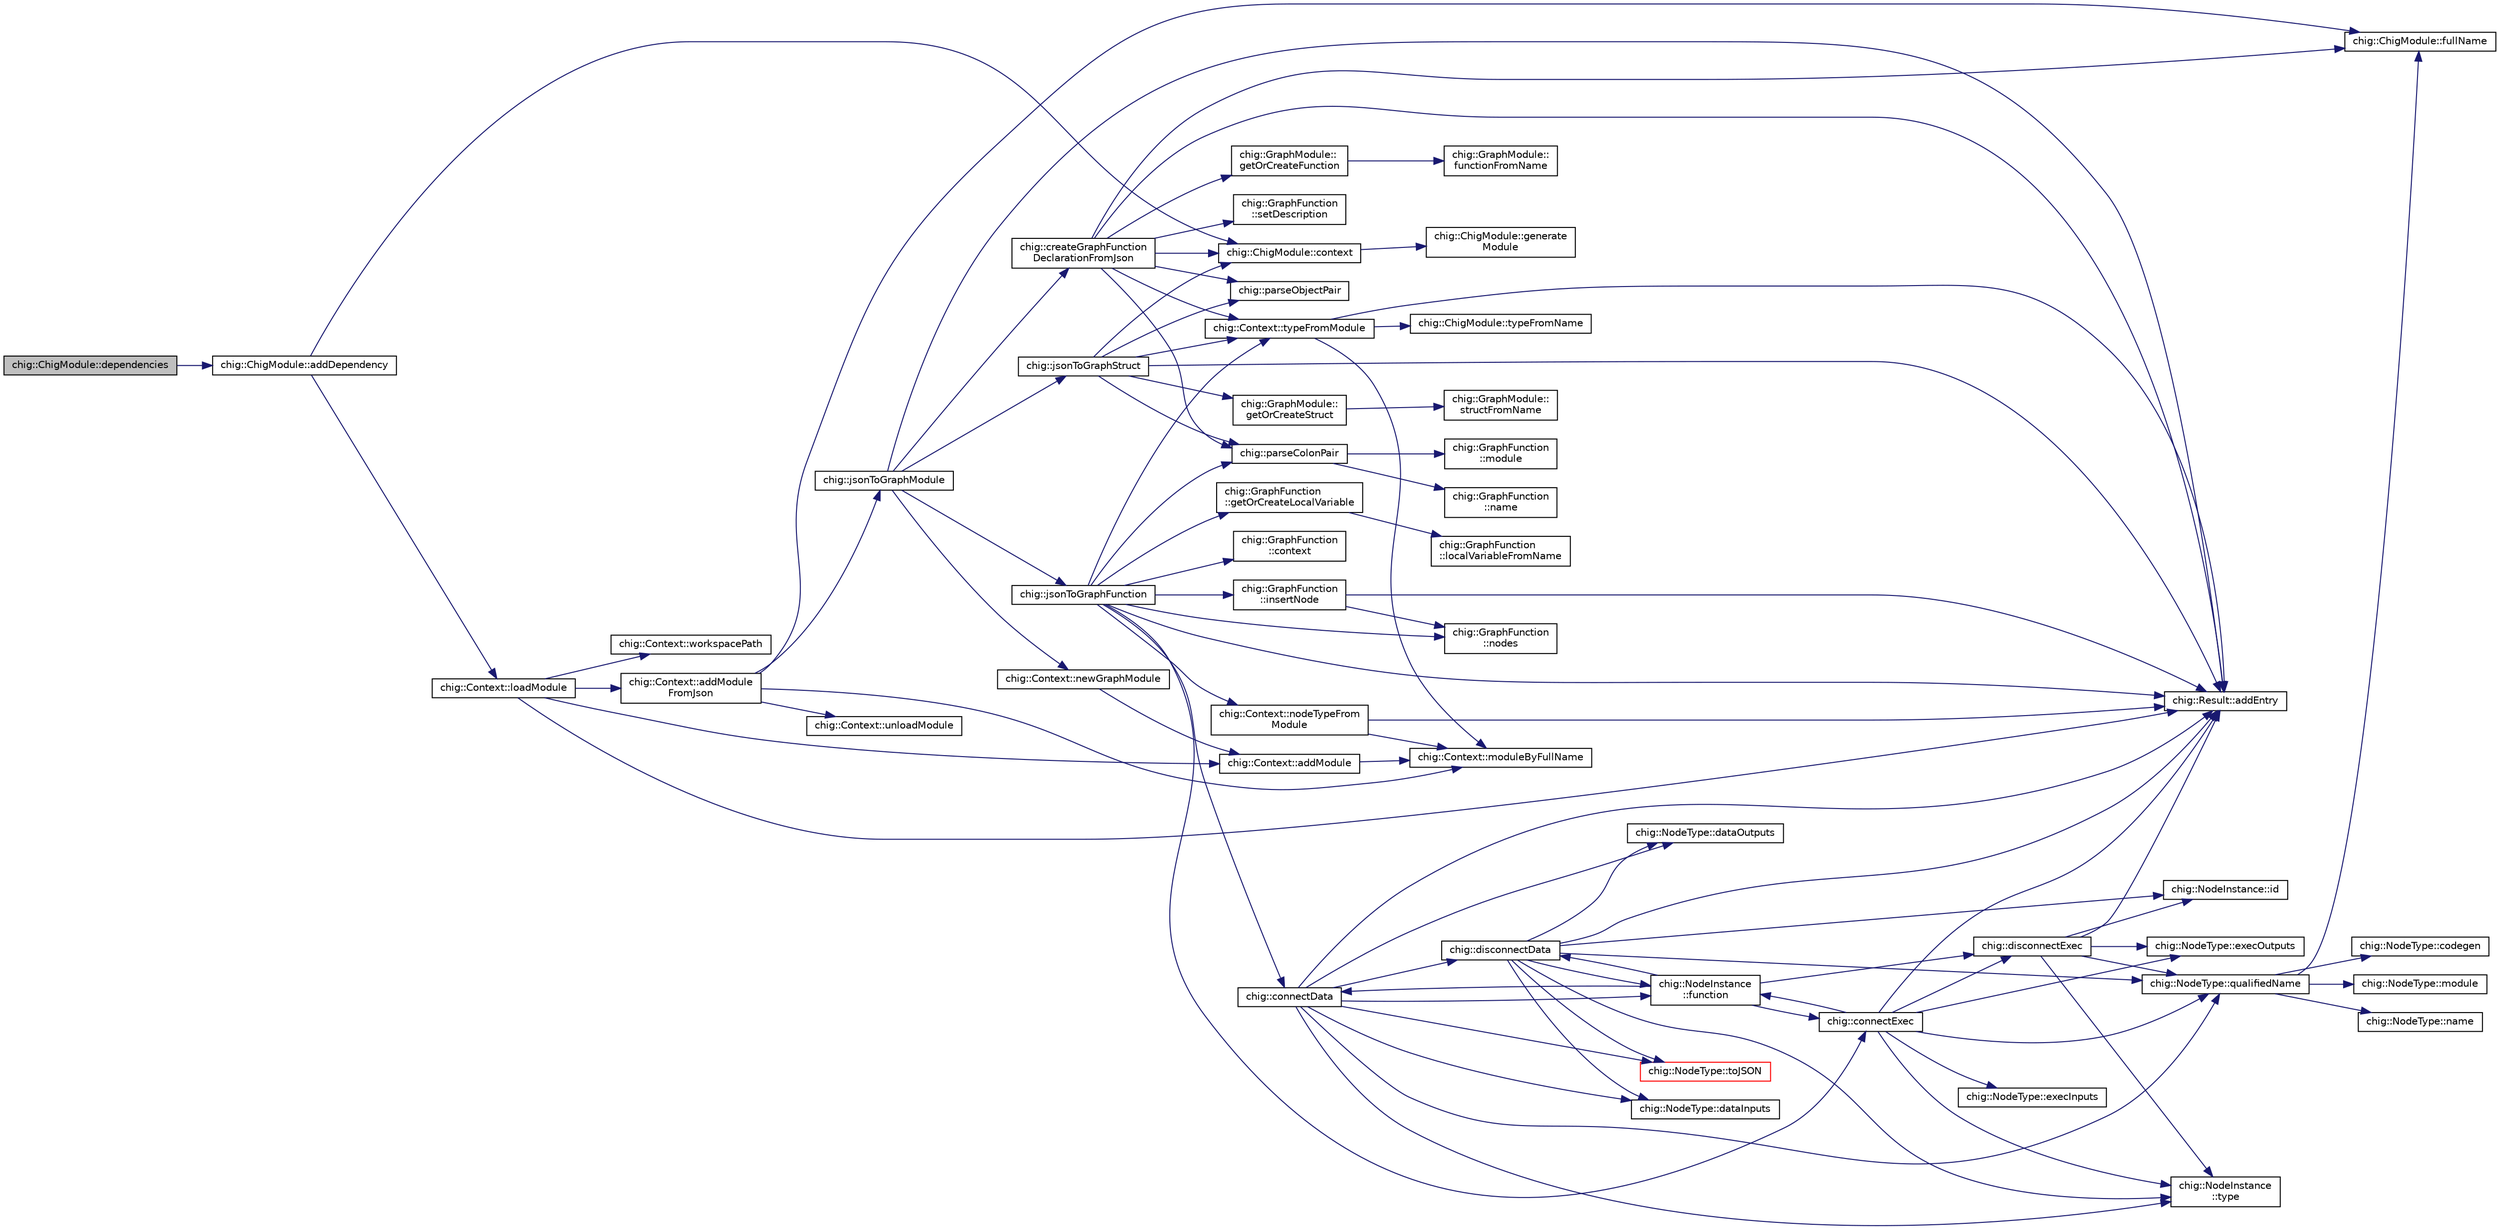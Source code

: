 digraph "chig::ChigModule::dependencies"
{
 // INTERACTIVE_SVG=YES
  edge [fontname="Helvetica",fontsize="10",labelfontname="Helvetica",labelfontsize="10"];
  node [fontname="Helvetica",fontsize="10",shape=record];
  rankdir="LR";
  Node79 [label="chig::ChigModule::dependencies",height=0.2,width=0.4,color="black", fillcolor="grey75", style="filled", fontcolor="black"];
  Node79 -> Node80 [color="midnightblue",fontsize="10",style="solid",fontname="Helvetica"];
  Node80 [label="chig::ChigModule::addDependency",height=0.2,width=0.4,color="black", fillcolor="white", style="filled",URL="$structchig_1_1ChigModule.html#ad5feee65f261f3777edddd027eb89400",tooltip="Add a dependency to the module Loads the module from context() if it isn&#39;t already loaded..."];
  Node80 -> Node81 [color="midnightblue",fontsize="10",style="solid",fontname="Helvetica"];
  Node81 [label="chig::ChigModule::context",height=0.2,width=0.4,color="black", fillcolor="white", style="filled",URL="$structchig_1_1ChigModule.html#aad81aae17452ddc5fc43809924236385",tooltip="Get the Context that this module belongs to. "];
  Node81 -> Node82 [color="midnightblue",fontsize="10",style="solid",fontname="Helvetica"];
  Node82 [label="chig::ChigModule::generate\lModule",height=0.2,width=0.4,color="black", fillcolor="white", style="filled",URL="$structchig_1_1ChigModule.html#a7864ea1e3388965d05103768757962a4",tooltip="Generate a llvm::Module from the module. "];
  Node80 -> Node83 [color="midnightblue",fontsize="10",style="solid",fontname="Helvetica"];
  Node83 [label="chig::Context::loadModule",height=0.2,width=0.4,color="black", fillcolor="white", style="filled",URL="$structchig_1_1Context.html#a75ab64b58e168998761ed6ebd5e493b2",tooltip="Load a module from disk. "];
  Node83 -> Node84 [color="midnightblue",fontsize="10",style="solid",fontname="Helvetica"];
  Node84 [label="chig::Result::addEntry",height=0.2,width=0.4,color="black", fillcolor="white", style="filled",URL="$structchig_1_1Result.html#aabb30a56760c3a817518912d9eabb491",tooltip="Add a entry to the result, either a warning or an error. "];
  Node83 -> Node85 [color="midnightblue",fontsize="10",style="solid",fontname="Helvetica"];
  Node85 [label="chig::Context::addModule",height=0.2,width=0.4,color="black", fillcolor="white", style="filled",URL="$structchig_1_1Context.html#aa6216fb103dda5088af5ef8ba6f65817",tooltip="Adds a custom module to the Context This usually doesn&#39;t get called, use the gsl::string_span<> overl..."];
  Node85 -> Node86 [color="midnightblue",fontsize="10",style="solid",fontname="Helvetica"];
  Node86 [label="chig::Context::moduleByFullName",height=0.2,width=0.4,color="black", fillcolor="white", style="filled",URL="$structchig_1_1Context.html#ae9794348cb6c594497574b13852d6fd1",tooltip="Gets the module by the full name. "];
  Node83 -> Node87 [color="midnightblue",fontsize="10",style="solid",fontname="Helvetica"];
  Node87 [label="chig::Context::addModule\lFromJson",height=0.2,width=0.4,color="black", fillcolor="white", style="filled",URL="$structchig_1_1Context.html#a077f8ef8c0dd541ec2e2d64bcd8f9fc0",tooltip="Load a module from JSON – avoid this use the string overload. "];
  Node87 -> Node88 [color="midnightblue",fontsize="10",style="solid",fontname="Helvetica"];
  Node88 [label="chig::ChigModule::fullName",height=0.2,width=0.4,color="black", fillcolor="white", style="filled",URL="$structchig_1_1ChigModule.html#ad730121a133fbc474fcb71d49f31f7b3",tooltip="Get the full name of the module. "];
  Node87 -> Node89 [color="midnightblue",fontsize="10",style="solid",fontname="Helvetica"];
  Node89 [label="chig::jsonToGraphModule",height=0.2,width=0.4,color="black", fillcolor="white", style="filled",URL="$namespacechig.html#a3b1bc50c9d7b3cdb17ffcb3ad602f7ab",tooltip="Load a GraphModule from json. "];
  Node89 -> Node84 [color="midnightblue",fontsize="10",style="solid",fontname="Helvetica"];
  Node89 -> Node90 [color="midnightblue",fontsize="10",style="solid",fontname="Helvetica"];
  Node90 [label="chig::createGraphFunction\lDeclarationFromJson",height=0.2,width=0.4,color="black", fillcolor="white", style="filled",URL="$namespacechig.html#a860a6f4d8180f1fb71729896291891b7",tooltip="Create a forward declaration of a function in a module with an empty graph. "];
  Node90 -> Node84 [color="midnightblue",fontsize="10",style="solid",fontname="Helvetica"];
  Node90 -> Node81 [color="midnightblue",fontsize="10",style="solid",fontname="Helvetica"];
  Node90 -> Node88 [color="midnightblue",fontsize="10",style="solid",fontname="Helvetica"];
  Node90 -> Node91 [color="midnightblue",fontsize="10",style="solid",fontname="Helvetica"];
  Node91 [label="chig::GraphModule::\lgetOrCreateFunction",height=0.2,width=0.4,color="black", fillcolor="white", style="filled",URL="$structchig_1_1GraphModule.html#a628d997f3978987e06a1fc05f86aab36",tooltip="Create a new function if it does&#39;t already exist. "];
  Node91 -> Node92 [color="midnightblue",fontsize="10",style="solid",fontname="Helvetica"];
  Node92 [label="chig::GraphModule::\lfunctionFromName",height=0.2,width=0.4,color="black", fillcolor="white", style="filled",URL="$structchig_1_1GraphModule.html#acf2cd8568f77bb56185e87e8ccb5889c",tooltip="Get a function from the name. "];
  Node90 -> Node93 [color="midnightblue",fontsize="10",style="solid",fontname="Helvetica"];
  Node93 [label="chig::parseColonPair",height=0.2,width=0.4,color="black", fillcolor="white", style="filled",URL="$namespacechig.html#afcb097e8f99cd26ed33dd582f0d952f0",tooltip="Parse a colonated pair Example: lang:i32 would turn into {lang, i32}. "];
  Node93 -> Node94 [color="midnightblue",fontsize="10",style="solid",fontname="Helvetica"];
  Node94 [label="chig::GraphFunction\l::module",height=0.2,width=0.4,color="black", fillcolor="white", style="filled",URL="$structchig_1_1GraphFunction.html#a2eddb58def91a9e0fce7212db3834827",tooltip="Get the GraphModule that contains this GraphFunction. "];
  Node93 -> Node95 [color="midnightblue",fontsize="10",style="solid",fontname="Helvetica"];
  Node95 [label="chig::GraphFunction\l::name",height=0.2,width=0.4,color="black", fillcolor="white", style="filled",URL="$structchig_1_1GraphFunction.html#a3291c0b882b4f73e5d60af4ca75b1a37",tooltip="Get the name of the function. "];
  Node90 -> Node96 [color="midnightblue",fontsize="10",style="solid",fontname="Helvetica"];
  Node96 [label="chig::parseObjectPair",height=0.2,width=0.4,color="black", fillcolor="white", style="filled",URL="$namespacechig.html#a6326319f539f0f122c9784079c859bd3",tooltip="Parse something that looks like: {\"hello\": \"there\"} into {\"hello\", \"there\"}. "];
  Node90 -> Node97 [color="midnightblue",fontsize="10",style="solid",fontname="Helvetica"];
  Node97 [label="chig::GraphFunction\l::setDescription",height=0.2,width=0.4,color="black", fillcolor="white", style="filled",URL="$structchig_1_1GraphFunction.html#af4c4bb89b9458debff0efc8f9693d996",tooltip="Set the description of the function. "];
  Node90 -> Node98 [color="midnightblue",fontsize="10",style="solid",fontname="Helvetica"];
  Node98 [label="chig::Context::typeFromModule",height=0.2,width=0.4,color="black", fillcolor="white", style="filled",URL="$structchig_1_1Context.html#a0a1a3f31844162754866d7d0e877e176",tooltip="Gets a DataType from a module. "];
  Node98 -> Node84 [color="midnightblue",fontsize="10",style="solid",fontname="Helvetica"];
  Node98 -> Node86 [color="midnightblue",fontsize="10",style="solid",fontname="Helvetica"];
  Node98 -> Node99 [color="midnightblue",fontsize="10",style="solid",fontname="Helvetica"];
  Node99 [label="chig::ChigModule::typeFromName",height=0.2,width=0.4,color="black", fillcolor="white", style="filled",URL="$structchig_1_1ChigModule.html#a7bb138db48ea320a09312ffd1af0999a",tooltip="Get a DataType from the name. "];
  Node89 -> Node100 [color="midnightblue",fontsize="10",style="solid",fontname="Helvetica"];
  Node100 [label="chig::jsonToGraphFunction",height=0.2,width=0.4,color="black", fillcolor="white", style="filled",URL="$namespacechig.html#a62056798e67720d435705b99f7e16cd0",tooltip="Load a GraphFunction–must already exist (use createGraphFunctionDeclarationFromJson) ..."];
  Node100 -> Node84 [color="midnightblue",fontsize="10",style="solid",fontname="Helvetica"];
  Node100 -> Node101 [color="midnightblue",fontsize="10",style="solid",fontname="Helvetica"];
  Node101 [label="chig::connectData",height=0.2,width=0.4,color="black", fillcolor="white", style="filled",URL="$namespacechig.html#ad3c2fc880f6843f9a8a0f5ee0d62249d",tooltip="Connects two nodes&#39; data connections. "];
  Node101 -> Node84 [color="midnightblue",fontsize="10",style="solid",fontname="Helvetica"];
  Node101 -> Node102 [color="midnightblue",fontsize="10",style="solid",fontname="Helvetica"];
  Node102 [label="chig::NodeType::dataInputs",height=0.2,width=0.4,color="black", fillcolor="white", style="filled",URL="$structchig_1_1NodeType.html#ae03c2c70c06ea281a87b1b40c0514064",tooltip="Get the data inputs for the node. "];
  Node101 -> Node103 [color="midnightblue",fontsize="10",style="solid",fontname="Helvetica"];
  Node103 [label="chig::NodeType::dataOutputs",height=0.2,width=0.4,color="black", fillcolor="white", style="filled",URL="$structchig_1_1NodeType.html#aed44920726e20a4403f3d43f88cadb54",tooltip="Get the data outputs for the node. "];
  Node101 -> Node104 [color="midnightblue",fontsize="10",style="solid",fontname="Helvetica"];
  Node104 [label="chig::disconnectData",height=0.2,width=0.4,color="black", fillcolor="white", style="filled",URL="$namespacechig.html#a26aa6586df79345493de9fc130291c18",tooltip="Disconnect a data connection. "];
  Node104 -> Node84 [color="midnightblue",fontsize="10",style="solid",fontname="Helvetica"];
  Node104 -> Node102 [color="midnightblue",fontsize="10",style="solid",fontname="Helvetica"];
  Node104 -> Node103 [color="midnightblue",fontsize="10",style="solid",fontname="Helvetica"];
  Node104 -> Node105 [color="midnightblue",fontsize="10",style="solid",fontname="Helvetica"];
  Node105 [label="chig::NodeInstance\l::function",height=0.2,width=0.4,color="black", fillcolor="white", style="filled",URL="$structchig_1_1NodeInstance.html#ac06ee5988ee5f130088fee83a550f4d2",tooltip="Get the containing GraphFunction. "];
  Node105 -> Node101 [color="midnightblue",fontsize="10",style="solid",fontname="Helvetica"];
  Node105 -> Node106 [color="midnightblue",fontsize="10",style="solid",fontname="Helvetica"];
  Node106 [label="chig::connectExec",height=0.2,width=0.4,color="black", fillcolor="white", style="filled",URL="$namespacechig.html#a8a2e0029b591b2c20b39d570753f123f",tooltip="Connects two nodes&#39; exec connections. "];
  Node106 -> Node84 [color="midnightblue",fontsize="10",style="solid",fontname="Helvetica"];
  Node106 -> Node107 [color="midnightblue",fontsize="10",style="solid",fontname="Helvetica"];
  Node107 [label="chig::disconnectExec",height=0.2,width=0.4,color="black", fillcolor="white", style="filled",URL="$namespacechig.html#ad24a330508033631ef29b2f6e5cf6210",tooltip="Disconnect a exec connection. "];
  Node107 -> Node84 [color="midnightblue",fontsize="10",style="solid",fontname="Helvetica"];
  Node107 -> Node108 [color="midnightblue",fontsize="10",style="solid",fontname="Helvetica"];
  Node108 [label="chig::NodeType::execOutputs",height=0.2,width=0.4,color="black", fillcolor="white", style="filled",URL="$structchig_1_1NodeType.html#afc4ee5b526c87f79a4b4e2a902e209a8",tooltip="Get the execution outputs for the node. "];
  Node107 -> Node109 [color="midnightblue",fontsize="10",style="solid",fontname="Helvetica"];
  Node109 [label="chig::NodeInstance::id",height=0.2,width=0.4,color="black", fillcolor="white", style="filled",URL="$structchig_1_1NodeInstance.html#a0560b8b35612fc845d6464866c425c71",tooltip="Get the ID of the instance, unique to the graph. "];
  Node107 -> Node110 [color="midnightblue",fontsize="10",style="solid",fontname="Helvetica"];
  Node110 [label="chig::NodeType::qualifiedName",height=0.2,width=0.4,color="black", fillcolor="white", style="filled",URL="$structchig_1_1NodeType.html#aec01c9c30813ec9f0e15dda0f7ae34f3",tooltip="Get the qualified name of the node type, like module.name():name() "];
  Node110 -> Node111 [color="midnightblue",fontsize="10",style="solid",fontname="Helvetica"];
  Node111 [label="chig::NodeType::module",height=0.2,width=0.4,color="black", fillcolor="white", style="filled",URL="$structchig_1_1NodeType.html#ad18d6f37b20e92bcd580bcf7c7504e64",tooltip="Get the ChigModule this NodeType belongs to. "];
  Node110 -> Node88 [color="midnightblue",fontsize="10",style="solid",fontname="Helvetica"];
  Node110 -> Node112 [color="midnightblue",fontsize="10",style="solid",fontname="Helvetica"];
  Node112 [label="chig::NodeType::name",height=0.2,width=0.4,color="black", fillcolor="white", style="filled",URL="$structchig_1_1NodeType.html#aeba0c62eaae2a477171d83a65c877f53",tooltip="Get the name of the NodeType in the ChigModule. "];
  Node110 -> Node113 [color="midnightblue",fontsize="10",style="solid",fontname="Helvetica"];
  Node113 [label="chig::NodeType::codegen",height=0.2,width=0.4,color="black", fillcolor="white", style="filled",URL="$structchig_1_1NodeType.html#a07fe116ce84fbf50afd292e82203aedf",tooltip="A virtual function that is called when this node needs to be called. "];
  Node107 -> Node114 [color="midnightblue",fontsize="10",style="solid",fontname="Helvetica"];
  Node114 [label="chig::NodeInstance\l::type",height=0.2,width=0.4,color="black", fillcolor="white", style="filled",URL="$structchig_1_1NodeInstance.html#a5c9d6934e14f56ff4317ff08e170e83a",tooltip="Get the type of the instance. "];
  Node106 -> Node115 [color="midnightblue",fontsize="10",style="solid",fontname="Helvetica"];
  Node115 [label="chig::NodeType::execInputs",height=0.2,width=0.4,color="black", fillcolor="white", style="filled",URL="$structchig_1_1NodeType.html#ad5ef2ca8fec103e87c31ed39564fa050",tooltip="Get the execution inputs for the node. "];
  Node106 -> Node108 [color="midnightblue",fontsize="10",style="solid",fontname="Helvetica"];
  Node106 -> Node105 [color="midnightblue",fontsize="10",style="solid",fontname="Helvetica"];
  Node106 -> Node110 [color="midnightblue",fontsize="10",style="solid",fontname="Helvetica"];
  Node106 -> Node114 [color="midnightblue",fontsize="10",style="solid",fontname="Helvetica"];
  Node105 -> Node104 [color="midnightblue",fontsize="10",style="solid",fontname="Helvetica"];
  Node105 -> Node107 [color="midnightblue",fontsize="10",style="solid",fontname="Helvetica"];
  Node104 -> Node109 [color="midnightblue",fontsize="10",style="solid",fontname="Helvetica"];
  Node104 -> Node110 [color="midnightblue",fontsize="10",style="solid",fontname="Helvetica"];
  Node104 -> Node116 [color="midnightblue",fontsize="10",style="solid",fontname="Helvetica"];
  Node116 [label="chig::NodeType::toJSON",height=0.2,width=0.4,color="red", fillcolor="white", style="filled",URL="$structchig_1_1NodeType.html#ae32c95d458c85ea3633a3e5cb9fd321c",tooltip="Create the JSON necessary to store the object. "];
  Node104 -> Node114 [color="midnightblue",fontsize="10",style="solid",fontname="Helvetica"];
  Node101 -> Node105 [color="midnightblue",fontsize="10",style="solid",fontname="Helvetica"];
  Node101 -> Node110 [color="midnightblue",fontsize="10",style="solid",fontname="Helvetica"];
  Node101 -> Node116 [color="midnightblue",fontsize="10",style="solid",fontname="Helvetica"];
  Node101 -> Node114 [color="midnightblue",fontsize="10",style="solid",fontname="Helvetica"];
  Node100 -> Node106 [color="midnightblue",fontsize="10",style="solid",fontname="Helvetica"];
  Node100 -> Node118 [color="midnightblue",fontsize="10",style="solid",fontname="Helvetica"];
  Node118 [label="chig::GraphFunction\l::context",height=0.2,width=0.4,color="black", fillcolor="white", style="filled",URL="$structchig_1_1GraphFunction.html#a1e937f70e87b2d783211f31a6ddfb91c",tooltip="Get the context. "];
  Node100 -> Node119 [color="midnightblue",fontsize="10",style="solid",fontname="Helvetica"];
  Node119 [label="chig::GraphFunction\l::getOrCreateLocalVariable",height=0.2,width=0.4,color="black", fillcolor="white", style="filled",URL="$structchig_1_1GraphFunction.html#a964778b9436923d46b84777331ad008c",tooltip="Create a new local varaible in the module. "];
  Node119 -> Node120 [color="midnightblue",fontsize="10",style="solid",fontname="Helvetica"];
  Node120 [label="chig::GraphFunction\l::localVariableFromName",height=0.2,width=0.4,color="black", fillcolor="white", style="filled",URL="$structchig_1_1GraphFunction.html#a34c7e4d2c114b9ba672a55dc2793f69c",tooltip="Get a local varaible by name. "];
  Node100 -> Node121 [color="midnightblue",fontsize="10",style="solid",fontname="Helvetica"];
  Node121 [label="chig::GraphFunction\l::insertNode",height=0.2,width=0.4,color="black", fillcolor="white", style="filled",URL="$structchig_1_1GraphFunction.html#a42a4f4bd68404961e6c96520e154b656",tooltip="Add a node to the graph. "];
  Node121 -> Node84 [color="midnightblue",fontsize="10",style="solid",fontname="Helvetica"];
  Node121 -> Node122 [color="midnightblue",fontsize="10",style="solid",fontname="Helvetica"];
  Node122 [label="chig::GraphFunction\l::nodes",height=0.2,width=0.4,color="black", fillcolor="white", style="filled",URL="$structchig_1_1GraphFunction.html#a7460b1b14cbf073f576968e1a1ed1cd5",tooltip="Get the nodes in the function Usually called by connectData or connectExec or GraphFunction. "];
  Node100 -> Node122 [color="midnightblue",fontsize="10",style="solid",fontname="Helvetica"];
  Node100 -> Node123 [color="midnightblue",fontsize="10",style="solid",fontname="Helvetica"];
  Node123 [label="chig::Context::nodeTypeFrom\lModule",height=0.2,width=0.4,color="black", fillcolor="white", style="filled",URL="$structchig_1_1Context.html#ae9a1bc6f91e7ee0a5363722e5f8916e3",tooltip="Gets a NodeType from the JSON and name. "];
  Node123 -> Node84 [color="midnightblue",fontsize="10",style="solid",fontname="Helvetica"];
  Node123 -> Node86 [color="midnightblue",fontsize="10",style="solid",fontname="Helvetica"];
  Node100 -> Node93 [color="midnightblue",fontsize="10",style="solid",fontname="Helvetica"];
  Node100 -> Node98 [color="midnightblue",fontsize="10",style="solid",fontname="Helvetica"];
  Node89 -> Node124 [color="midnightblue",fontsize="10",style="solid",fontname="Helvetica"];
  Node124 [label="chig::jsonToGraphStruct",height=0.2,width=0.4,color="black", fillcolor="white", style="filled",URL="$namespacechig.html#a2af3c68005d33184e5e66b35c4737902",tooltip="Load a GraphStruct from json. "];
  Node124 -> Node84 [color="midnightblue",fontsize="10",style="solid",fontname="Helvetica"];
  Node124 -> Node81 [color="midnightblue",fontsize="10",style="solid",fontname="Helvetica"];
  Node124 -> Node125 [color="midnightblue",fontsize="10",style="solid",fontname="Helvetica"];
  Node125 [label="chig::GraphModule::\lgetOrCreateStruct",height=0.2,width=0.4,color="black", fillcolor="white", style="filled",URL="$structchig_1_1GraphModule.html#af766a22d33074aafe823b19218321d6e",tooltip="Create a new struct in the module. "];
  Node125 -> Node126 [color="midnightblue",fontsize="10",style="solid",fontname="Helvetica"];
  Node126 [label="chig::GraphModule::\lstructFromName",height=0.2,width=0.4,color="black", fillcolor="white", style="filled",URL="$structchig_1_1GraphModule.html#a64831f6b192140fb9014025717df72ac",tooltip="Get a struct by name. "];
  Node124 -> Node93 [color="midnightblue",fontsize="10",style="solid",fontname="Helvetica"];
  Node124 -> Node96 [color="midnightblue",fontsize="10",style="solid",fontname="Helvetica"];
  Node124 -> Node98 [color="midnightblue",fontsize="10",style="solid",fontname="Helvetica"];
  Node89 -> Node127 [color="midnightblue",fontsize="10",style="solid",fontname="Helvetica"];
  Node127 [label="chig::Context::newGraphModule",height=0.2,width=0.4,color="black", fillcolor="white", style="filled",URL="$structchig_1_1Context.html#abc23e74bddad2f97fecc6041dee22b2b",tooltip="Create a new GraphModule with the given full name. "];
  Node127 -> Node85 [color="midnightblue",fontsize="10",style="solid",fontname="Helvetica"];
  Node87 -> Node86 [color="midnightblue",fontsize="10",style="solid",fontname="Helvetica"];
  Node87 -> Node128 [color="midnightblue",fontsize="10",style="solid",fontname="Helvetica"];
  Node128 [label="chig::Context::unloadModule",height=0.2,width=0.4,color="black", fillcolor="white", style="filled",URL="$structchig_1_1Context.html#af692ac28d1822e686430bc28228244c5",tooltip="Unloads a module. "];
  Node83 -> Node129 [color="midnightblue",fontsize="10",style="solid",fontname="Helvetica"];
  Node129 [label="chig::Context::workspacePath",height=0.2,width=0.4,color="black", fillcolor="white", style="filled",URL="$structchig_1_1Context.html#a21a5a702d92a00b87700e03782f9cb5f",tooltip="Get the workspace path of the Context. "];
}
